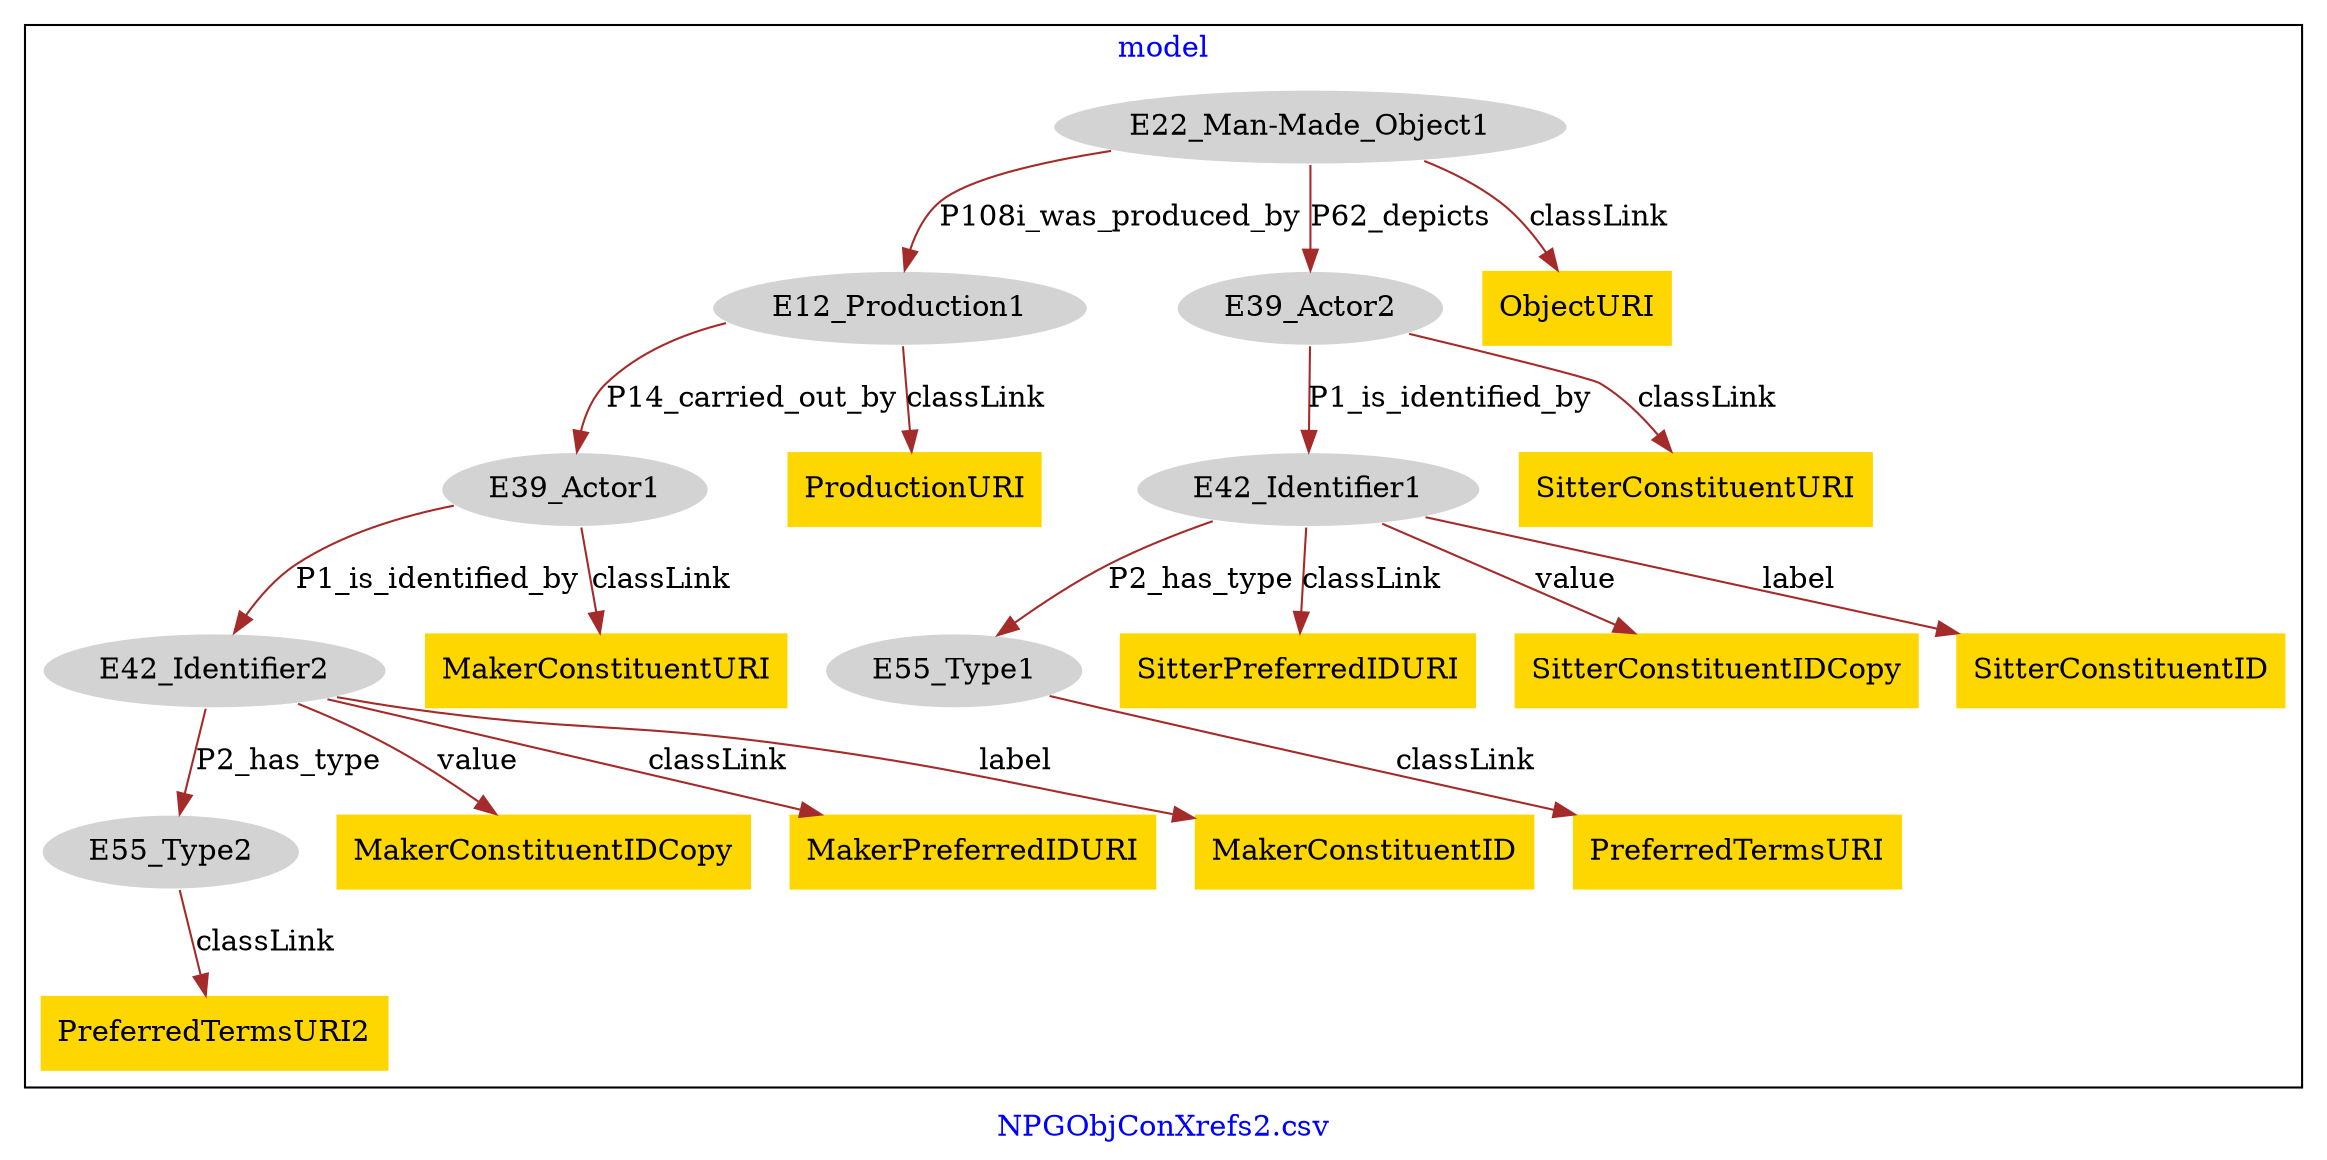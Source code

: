 digraph n0 {
fontcolor="blue"
remincross="true"
label="NPGObjConXrefs2.csv"
subgraph cluster {
label="model"
n2[style="filled",color="white",fillcolor="lightgray",label="E12_Production1"];
n3[style="filled",color="white",fillcolor="lightgray",label="E39_Actor1"];
n4[style="filled",color="white",fillcolor="lightgray",label="E22_Man-Made_Object1"];
n5[style="filled",color="white",fillcolor="lightgray",label="E39_Actor2"];
n6[style="filled",color="white",fillcolor="lightgray",label="E42_Identifier2"];
n7[style="filled",color="white",fillcolor="lightgray",label="E42_Identifier1"];
n8[style="filled",color="white",fillcolor="lightgray",label="E55_Type1"];
n9[style="filled",color="white",fillcolor="lightgray",label="E55_Type2"];
n10[shape="plaintext",style="filled",fillcolor="gold",label="PreferredTermsURI2"];
n11[shape="plaintext",style="filled",fillcolor="gold",label="MakerConstituentIDCopy"];
n12[shape="plaintext",style="filled",fillcolor="gold",label="PreferredTermsURI"];
n13[shape="plaintext",style="filled",fillcolor="gold",label="SitterConstituentURI"];
n14[shape="plaintext",style="filled",fillcolor="gold",label="SitterPreferredIDURI"];
n15[shape="plaintext",style="filled",fillcolor="gold",label="MakerPreferredIDURI"];
n16[shape="plaintext",style="filled",fillcolor="gold",label="MakerConstituentID"];
n17[shape="plaintext",style="filled",fillcolor="gold",label="SitterConstituentIDCopy"];
n18[shape="plaintext",style="filled",fillcolor="gold",label="ObjectURI"];
n19[shape="plaintext",style="filled",fillcolor="gold",label="ProductionURI"];
n20[shape="plaintext",style="filled",fillcolor="gold",label="SitterConstituentID"];
n21[shape="plaintext",style="filled",fillcolor="gold",label="MakerConstituentURI"];
}
n2 -> n3[color="brown",fontcolor="black",label="P14_carried_out_by"]
n4 -> n2[color="brown",fontcolor="black",label="P108i_was_produced_by"]
n4 -> n5[color="brown",fontcolor="black",label="P62_depicts"]
n3 -> n6[color="brown",fontcolor="black",label="P1_is_identified_by"]
n5 -> n7[color="brown",fontcolor="black",label="P1_is_identified_by"]
n7 -> n8[color="brown",fontcolor="black",label="P2_has_type"]
n6 -> n9[color="brown",fontcolor="black",label="P2_has_type"]
n9 -> n10[color="brown",fontcolor="black",label="classLink"]
n6 -> n11[color="brown",fontcolor="black",label="value"]
n8 -> n12[color="brown",fontcolor="black",label="classLink"]
n5 -> n13[color="brown",fontcolor="black",label="classLink"]
n7 -> n14[color="brown",fontcolor="black",label="classLink"]
n6 -> n15[color="brown",fontcolor="black",label="classLink"]
n6 -> n16[color="brown",fontcolor="black",label="label"]
n7 -> n17[color="brown",fontcolor="black",label="value"]
n4 -> n18[color="brown",fontcolor="black",label="classLink"]
n2 -> n19[color="brown",fontcolor="black",label="classLink"]
n7 -> n20[color="brown",fontcolor="black",label="label"]
n3 -> n21[color="brown",fontcolor="black",label="classLink"]
}
